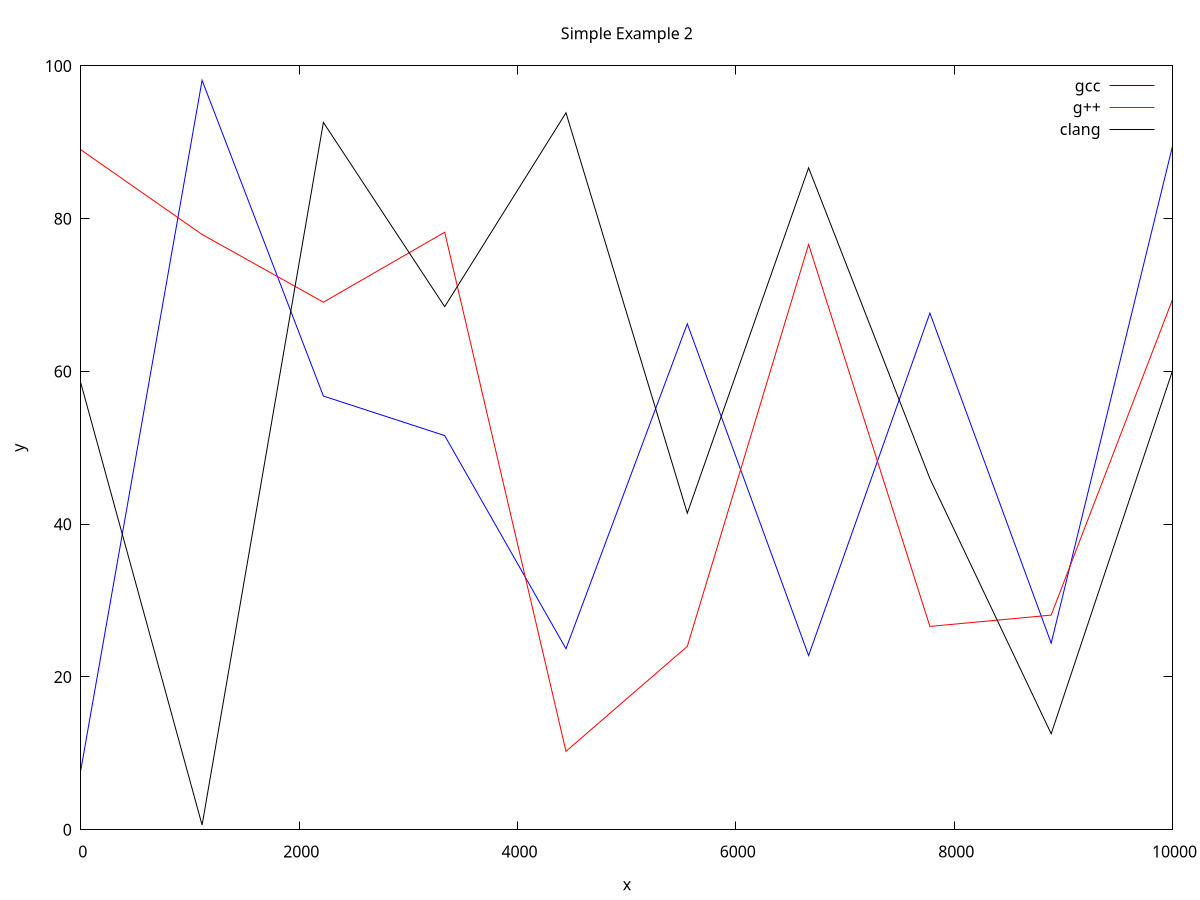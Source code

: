 set terminal pdf
set key right top
set output "example-2.pdf"
set title "Simple Example 2"
set xlabel "x"
set ylabel "y"
set xrange [0:10000]
set yrange [0:100]
set xtics 0, 2000, 10000
set ytics 20
set samples 10
plot rand(0)*100 title "gcc" linecolor rgb "blue",\
 rand(0)*100 title "g++" linecolor rgb "red",\
 rand(0)*100 title "clang" linecolor rgb "black"